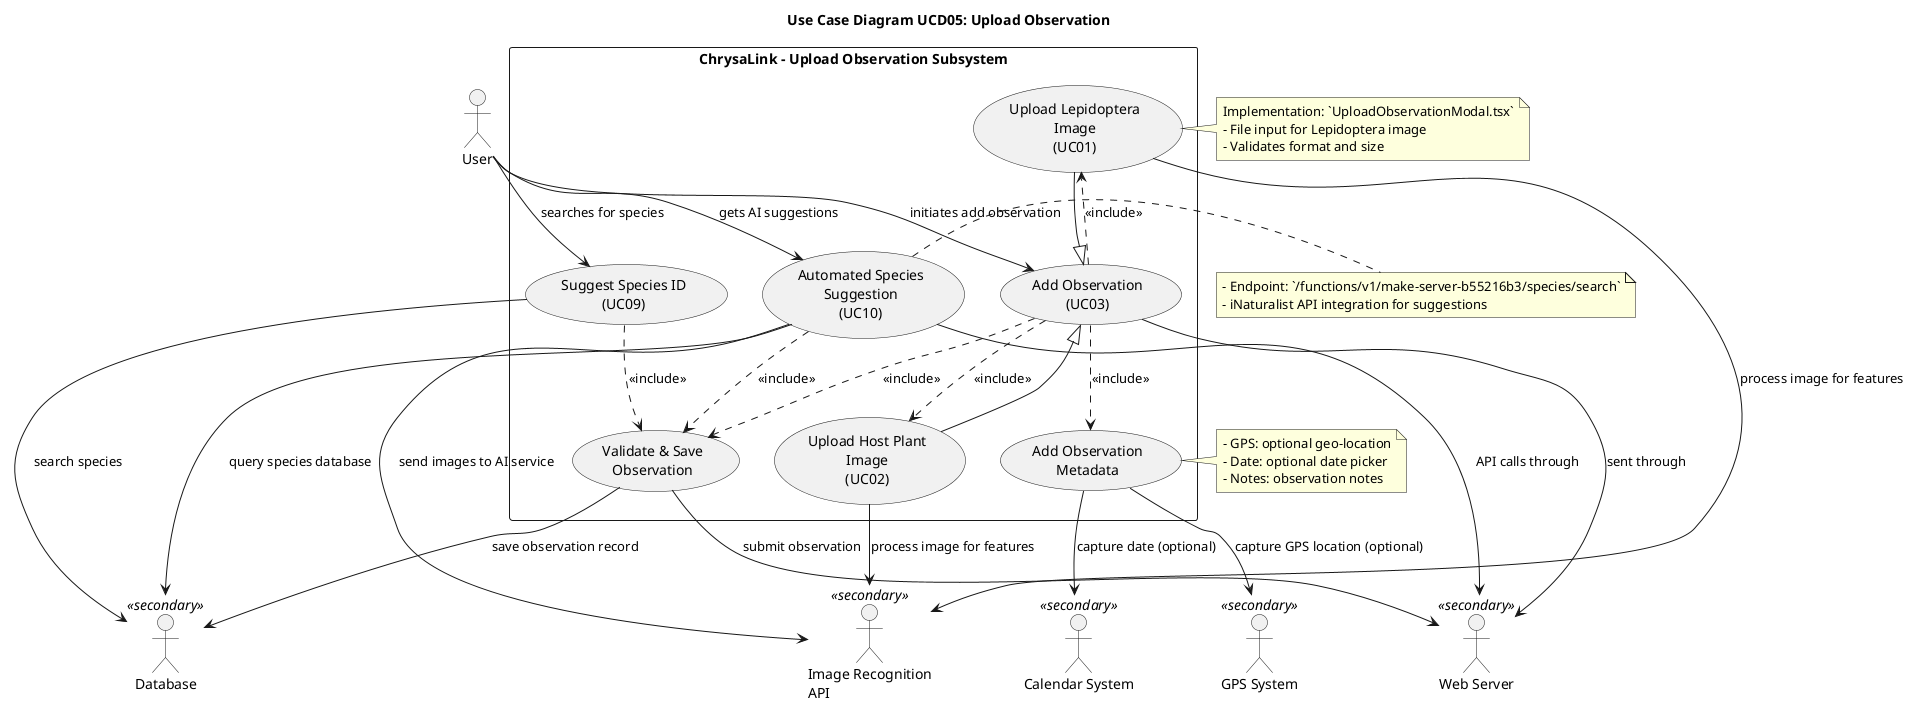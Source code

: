 @startuml UCD05-UploadObservation
title Use Case Diagram UCD05: Upload Observation

' Primary actor (left)
actor "User" as User

' Secondary actors (right)
actor "Image Recognition\nAPI" as ImgAPI <<secondary>>
actor "Database" as DB <<secondary>>
actor "GPS System" as GPS <<secondary>>
actor "Calendar System" as Calendar <<secondary>>
actor "Web Server" as WebServer <<secondary>>

' System boundary
rectangle "ChrysaLink - Upload Observation Subsystem" {
  
  ' Main use case: Add Observation
  usecase "Add Observation\n(UC03)" as AddObs
  
  ' Specialized photo upload use cases
  usecase "Upload Lepidoptera\nImage\n(UC01)" as UploadLep
  usecase "Upload Host Plant\nImage\n(UC02)" as UploadPlant
  
  ' Species identification use cases
  usecase "Suggest Species ID\n(UC09)" as SuggestID
  usecase "Automated Species\nSuggestion\n(UC10)" as AutoID
  
  ' Supporting use cases
  usecase "Add Observation\nMetadata" as AddMetadata
  usecase "Validate & Save\nObservation" as ValidateSave
}

' Primary actor associations
User --> AddObs : initiates add observation

' Generalization: photo uploads are part of adding observation
UploadLep -|> AddObs
UploadPlant -|> AddObs

' Include relationships: AddObs includes photo uploads and metadata
AddObs ..> UploadLep : <<include>>
AddObs ..> UploadPlant : <<include>>
AddObs ..> AddMetadata : <<include>>
AddObs ..> ValidateSave : <<include>>

' Identification flows: can suggest or auto-identify
User --> SuggestID : searches for species
User --> AutoID : gets AI suggestions

' SuggestID and AutoID are alternative flows for identification
SuggestID ..> ValidateSave : <<include>>
AutoID ..> ValidateSave : <<include>>

' Secondary actor associations
UploadLep --> ImgAPI : process image for features
UploadPlant --> ImgAPI : process image for features

AutoID --> ImgAPI : send images to AI service
AutoID --> DB : query species database

SuggestID --> DB : search species

AddMetadata --> GPS : capture GPS location (optional)
AddMetadata --> Calendar : capture date (optional)

ValidateSave --> DB : save observation record
ValidateSave --> WebServer : submit observation

' Web server integration
AddObs --> WebServer : sent through
AutoID --> WebServer : API calls through

' Notes
note right of UploadLep
  Implementation: `UploadObservationModal.tsx`
  - File input for Lepidoptera image
  - Validates format and size
end note

note right of AutoID
  - Endpoint: `/functions/v1/make-server-b55216b3/species/search`
  - iNaturalist API integration for suggestions
end note

note right of AddMetadata
  - GPS: optional geo-location
  - Date: optional date picker
  - Notes: observation notes
end note

@enduml
